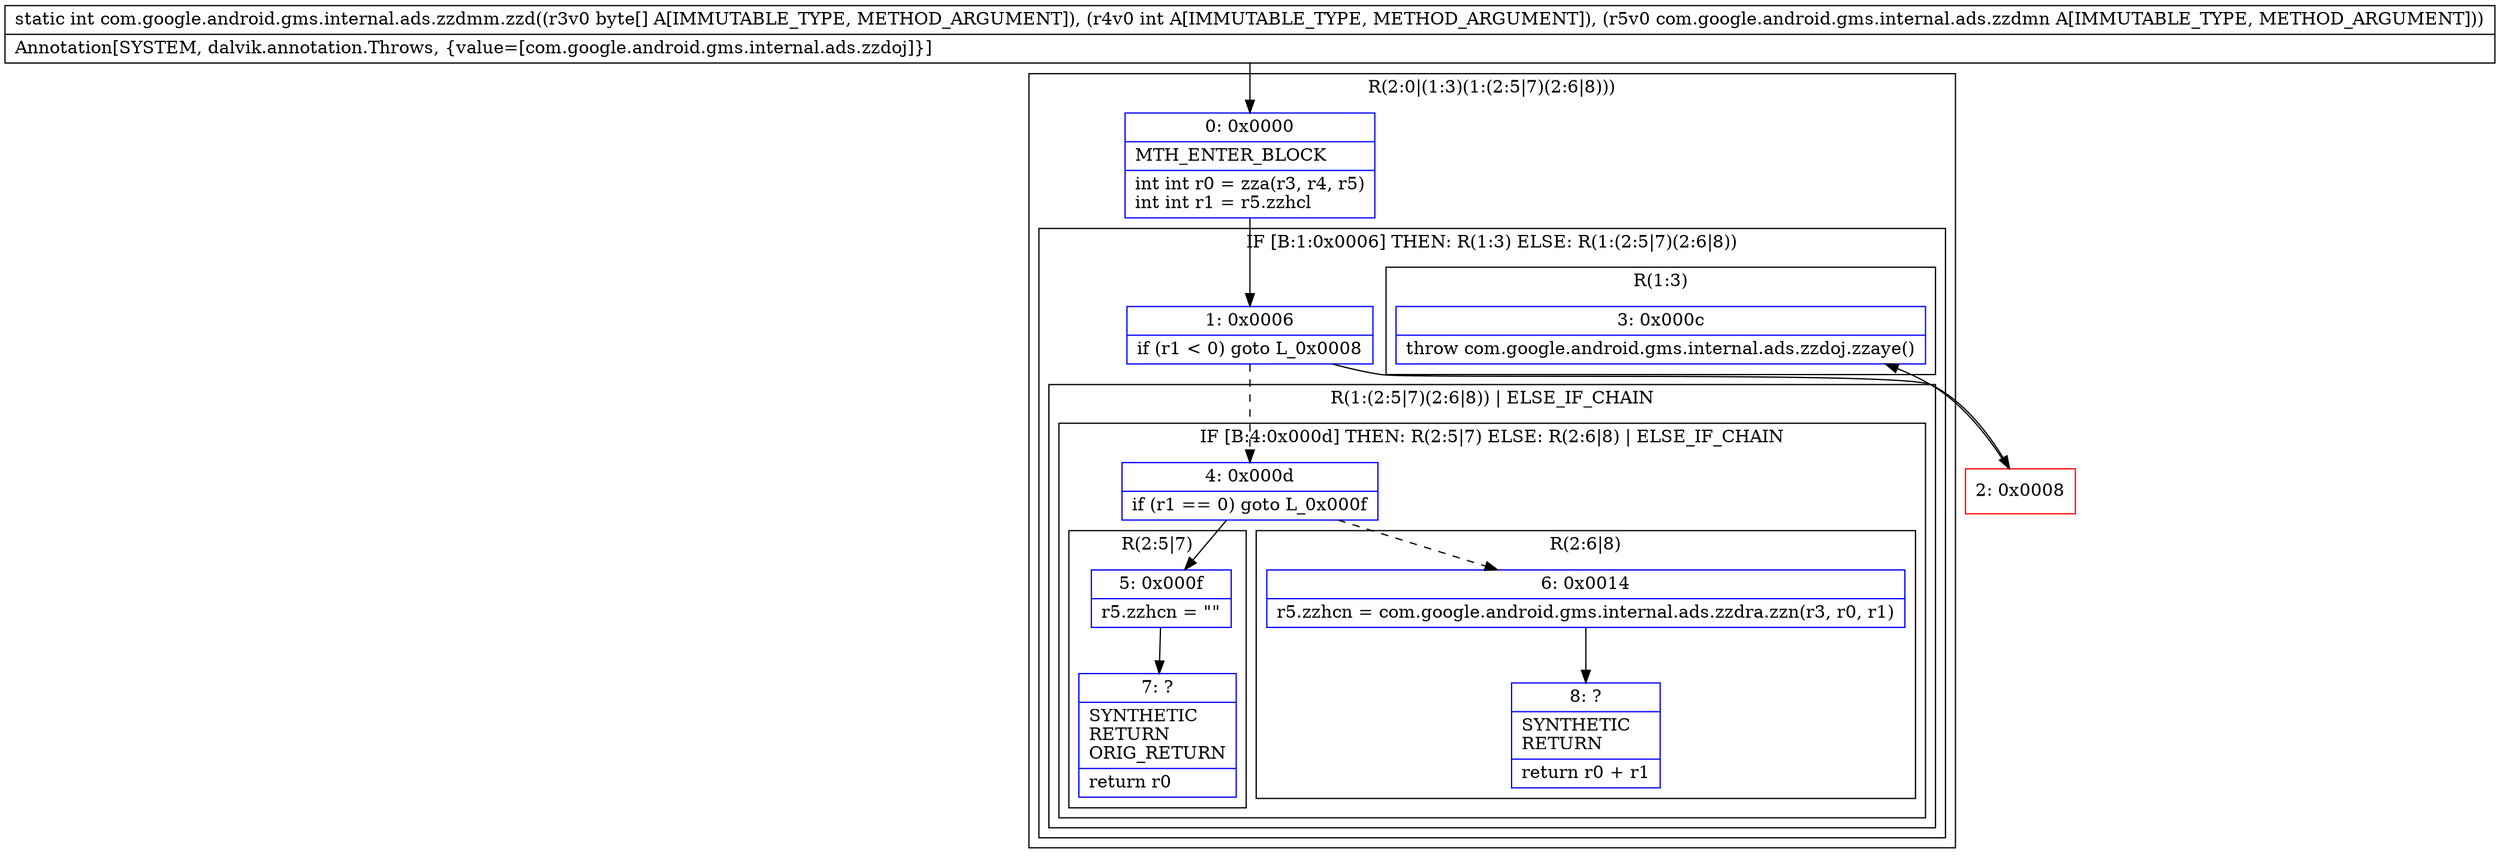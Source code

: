 digraph "CFG forcom.google.android.gms.internal.ads.zzdmm.zzd([BILcom\/google\/android\/gms\/internal\/ads\/zzdmn;)I" {
subgraph cluster_Region_524397295 {
label = "R(2:0|(1:3)(1:(2:5|7)(2:6|8)))";
node [shape=record,color=blue];
Node_0 [shape=record,label="{0\:\ 0x0000|MTH_ENTER_BLOCK\l|int int r0 = zza(r3, r4, r5)\lint int r1 = r5.zzhcl\l}"];
subgraph cluster_IfRegion_1675720455 {
label = "IF [B:1:0x0006] THEN: R(1:3) ELSE: R(1:(2:5|7)(2:6|8))";
node [shape=record,color=blue];
Node_1 [shape=record,label="{1\:\ 0x0006|if (r1 \< 0) goto L_0x0008\l}"];
subgraph cluster_Region_1587520131 {
label = "R(1:3)";
node [shape=record,color=blue];
Node_3 [shape=record,label="{3\:\ 0x000c|throw com.google.android.gms.internal.ads.zzdoj.zzaye()\l}"];
}
subgraph cluster_Region_1364278680 {
label = "R(1:(2:5|7)(2:6|8)) | ELSE_IF_CHAIN\l";
node [shape=record,color=blue];
subgraph cluster_IfRegion_1902493510 {
label = "IF [B:4:0x000d] THEN: R(2:5|7) ELSE: R(2:6|8) | ELSE_IF_CHAIN\l";
node [shape=record,color=blue];
Node_4 [shape=record,label="{4\:\ 0x000d|if (r1 == 0) goto L_0x000f\l}"];
subgraph cluster_Region_1837384535 {
label = "R(2:5|7)";
node [shape=record,color=blue];
Node_5 [shape=record,label="{5\:\ 0x000f|r5.zzhcn = \"\"\l}"];
Node_7 [shape=record,label="{7\:\ ?|SYNTHETIC\lRETURN\lORIG_RETURN\l|return r0\l}"];
}
subgraph cluster_Region_700282557 {
label = "R(2:6|8)";
node [shape=record,color=blue];
Node_6 [shape=record,label="{6\:\ 0x0014|r5.zzhcn = com.google.android.gms.internal.ads.zzdra.zzn(r3, r0, r1)\l}"];
Node_8 [shape=record,label="{8\:\ ?|SYNTHETIC\lRETURN\l|return r0 + r1\l}"];
}
}
}
}
}
Node_2 [shape=record,color=red,label="{2\:\ 0x0008}"];
MethodNode[shape=record,label="{static int com.google.android.gms.internal.ads.zzdmm.zzd((r3v0 byte[] A[IMMUTABLE_TYPE, METHOD_ARGUMENT]), (r4v0 int A[IMMUTABLE_TYPE, METHOD_ARGUMENT]), (r5v0 com.google.android.gms.internal.ads.zzdmn A[IMMUTABLE_TYPE, METHOD_ARGUMENT]))  | Annotation[SYSTEM, dalvik.annotation.Throws, \{value=[com.google.android.gms.internal.ads.zzdoj]\}]\l}"];
MethodNode -> Node_0;
Node_0 -> Node_1;
Node_1 -> Node_2;
Node_1 -> Node_4[style=dashed];
Node_4 -> Node_5;
Node_4 -> Node_6[style=dashed];
Node_5 -> Node_7;
Node_6 -> Node_8;
Node_2 -> Node_3;
}

